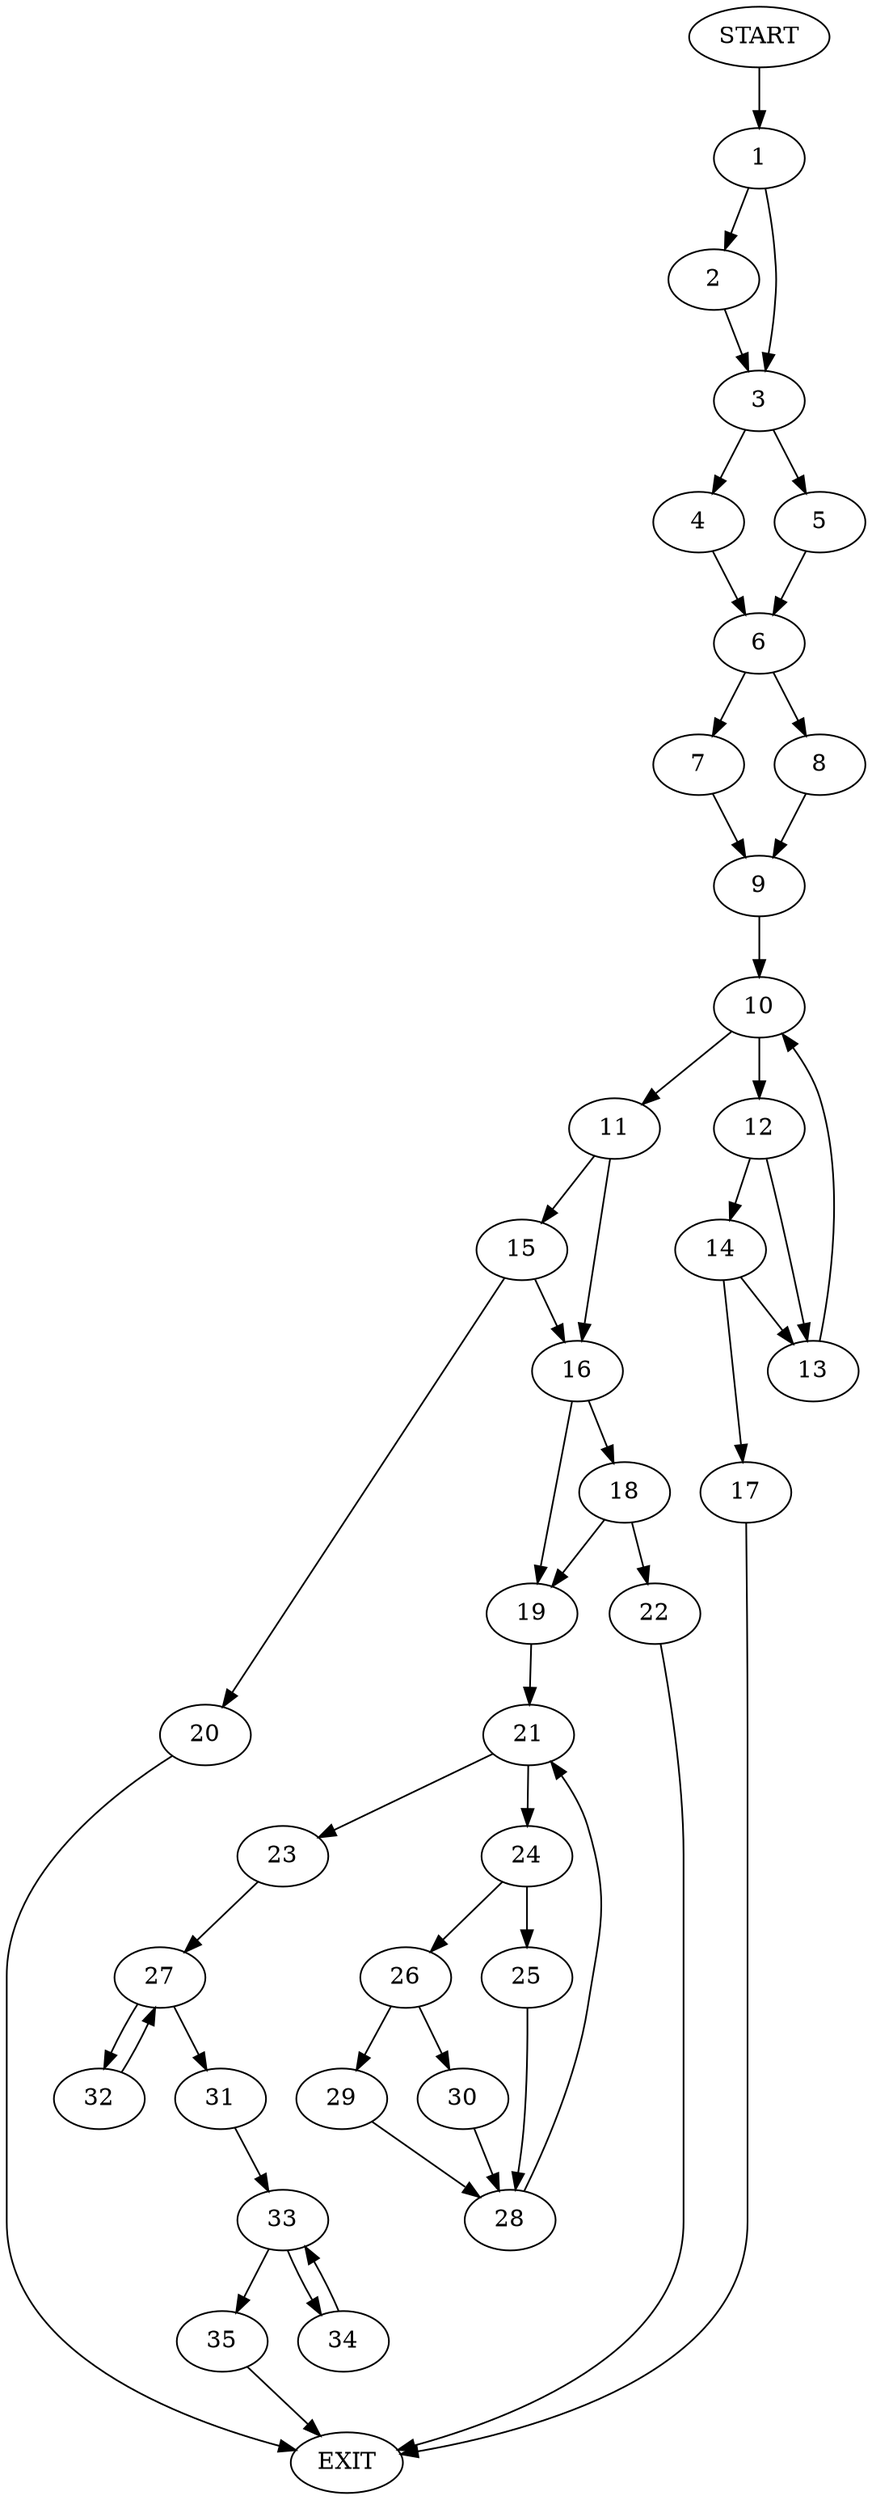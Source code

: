 digraph {
0 [label="START"]
36 [label="EXIT"]
0 -> 1
1 -> 2
1 -> 3
2 -> 3
3 -> 4
3 -> 5
4 -> 6
5 -> 6
6 -> 7
6 -> 8
8 -> 9
7 -> 9
9 -> 10
10 -> 11
10 -> 12
12 -> 13
12 -> 14
11 -> 15
11 -> 16
13 -> 10
14 -> 13
14 -> 17
17 -> 36
16 -> 18
16 -> 19
15 -> 16
15 -> 20
20 -> 36
19 -> 21
18 -> 19
18 -> 22
22 -> 36
21 -> 23
21 -> 24
24 -> 25
24 -> 26
23 -> 27
25 -> 28
26 -> 29
26 -> 30
28 -> 21
30 -> 28
29 -> 28
27 -> 31
27 -> 32
32 -> 27
31 -> 33
33 -> 34
33 -> 35
35 -> 36
34 -> 33
}
